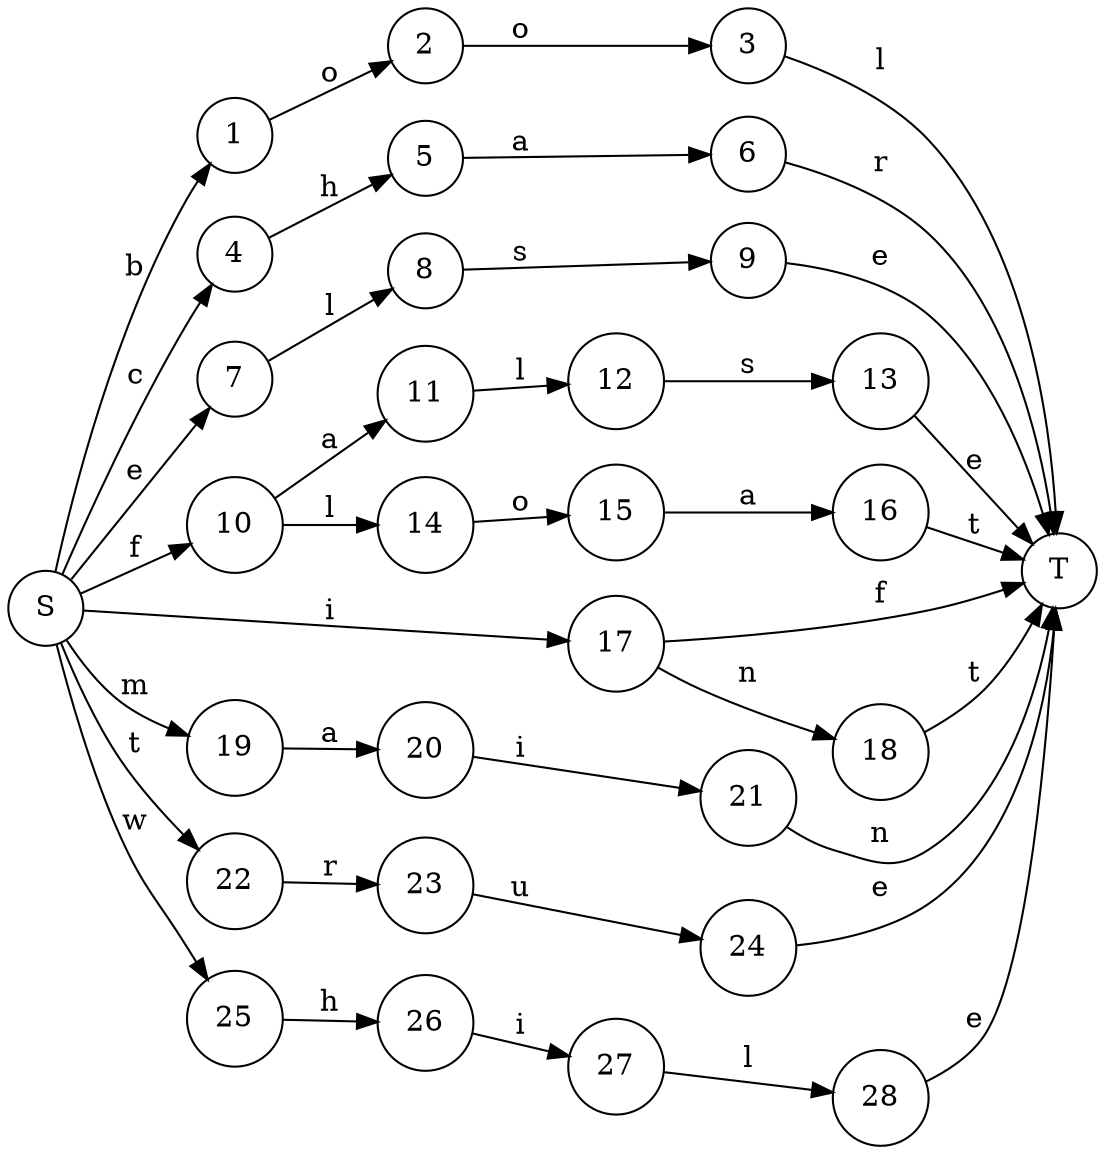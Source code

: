 digraph G {
 rankdir=LR

 S [shape=circle];
 T [shape=circle];
 1 [shape=circle];
 2 [shape=circle];
 3 [shape=circle];
 4 [shape=circle];
 5 [shape=circle];
 5 [shape=circle];
 6 [shape=circle];
 7 [shape=circle];
 8 [shape=circle];
 9 [shape=circle];
 10 [shape=circle];
 11 [shape=circle];
 12 [shape=circle];
 13 [shape=circle];
 14 [shape=circle];
 15 [shape=circle];
 16 [shape=circle];
 17 [shape=circle];
 18 [shape=circle];
 19 [shape=circle];
 20 [shape=circle];
 21 [shape=circle];
 22 [shape=circle];
 23 [shape=circle];
 24 [shape=circle];
 25 [shape=circle];
 26 [shape=circle];
 27 [shape=circle];
 28 [shape=circle];

 S -> 1 [label=b];
 1 -> 2 [label=o];
 2 -> 3 [label=o];
 3 -> T [label=l];

 S -> 4 [label=c];
 4 -> 5 [label=h];
 5 -> 6 [label=a];
 6 -> T [label=r];

 S -> 7 [label=e];
 7 -> 8 [label=l];
 8 -> 9 [label=s];
 9 -> T [label=e];

 S -> 10 [label=f];
  10 -> 11 [label=a];
  11 -> 12 [label=l];
  12 -> 13 [label=s];
  13 -> T [label=e];

  10 -> 14 [label=l];
  14 -> 15 [label=o];
  15 -> 16 [label=a];
  16 -> T [label=t];

 S -> 17 [label=i];
  17 -> T [label=f];

  17 -> 18 [label=n];
  18 -> T [label=t];

 S -> 19 [label=m];
 19 -> 20 [label=a];
 20 -> 21 [label=i];
 21 -> T [label=n];

 S -> 22 [label=t];
 22 -> 23 [label=r];
 23 -> 24 [label=u];
 24 -> T [label=e];

 S -> 25 [label=w];
 25 -> 26 [label=h];
 26 -> 27 [label=i];
 27 -> 28 [label=l];
 28 -> T [label=e];
}